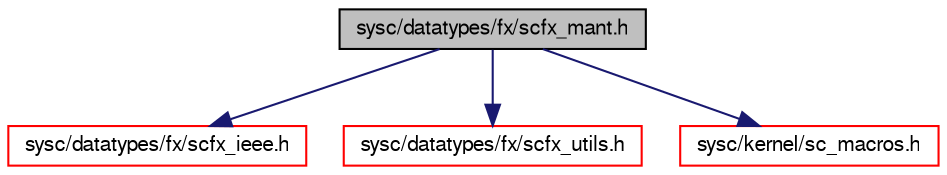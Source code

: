 digraph G
{
  edge [fontname="FreeSans",fontsize="10",labelfontname="FreeSans",labelfontsize="10"];
  node [fontname="FreeSans",fontsize="10",shape=record];
  Node1 [label="sysc/datatypes/fx/scfx_mant.h",height=0.2,width=0.4,color="black", fillcolor="grey75", style="filled" fontcolor="black"];
  Node1 -> Node2 [color="midnightblue",fontsize="10",style="solid",fontname="FreeSans"];
  Node2 [label="sysc/datatypes/fx/scfx_ieee.h",height=0.2,width=0.4,color="red", fillcolor="white", style="filled",URL="$a00319.html"];
  Node1 -> Node3 [color="midnightblue",fontsize="10",style="solid",fontname="FreeSans"];
  Node3 [label="sysc/datatypes/fx/scfx_utils.h",height=0.2,width=0.4,color="red", fillcolor="white", style="filled",URL="$a00326.html"];
  Node1 -> Node4 [color="midnightblue",fontsize="10",style="solid",fontname="FreeSans"];
  Node4 [label="sysc/kernel/sc_macros.h",height=0.2,width=0.4,color="red", fillcolor="white", style="filled",URL="$a00356.html"];
}
